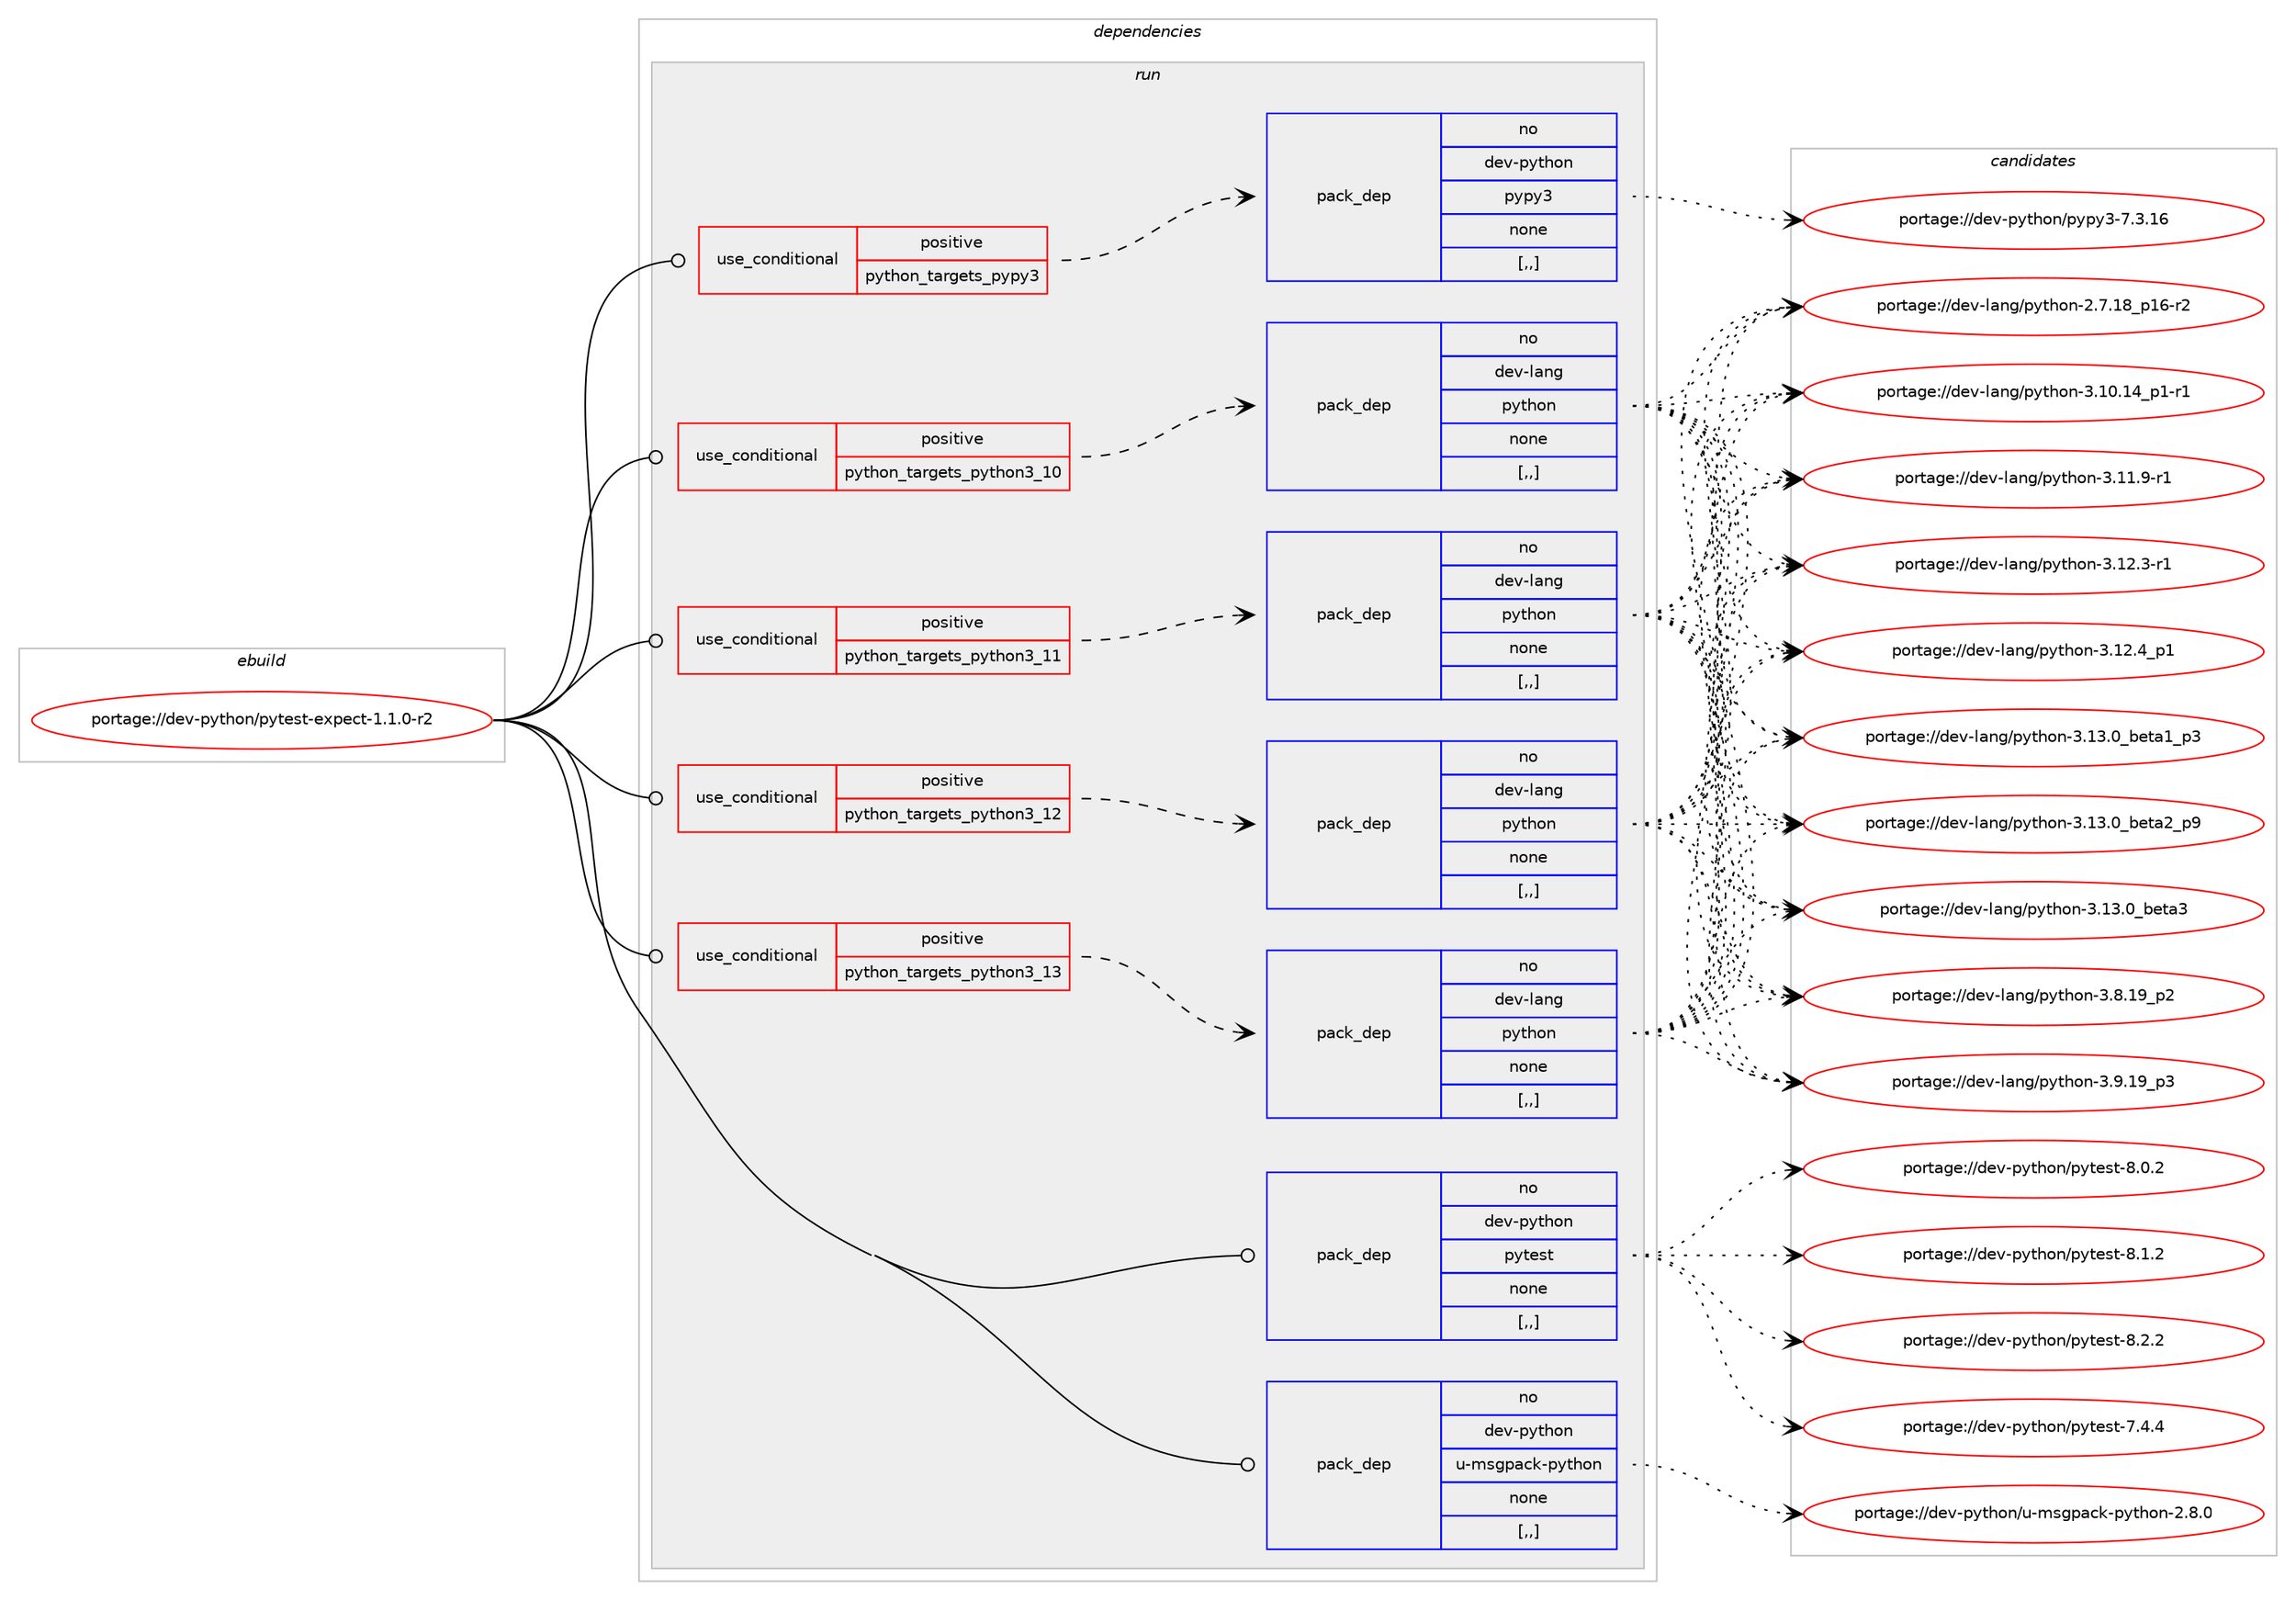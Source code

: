 digraph prolog {

# *************
# Graph options
# *************

newrank=true;
concentrate=true;
compound=true;
graph [rankdir=LR,fontname=Helvetica,fontsize=10,ranksep=1.5];#, ranksep=2.5, nodesep=0.2];
edge  [arrowhead=vee];
node  [fontname=Helvetica,fontsize=10];

# **********
# The ebuild
# **********

subgraph cluster_leftcol {
color=gray;
rank=same;
label=<<i>ebuild</i>>;
id [label="portage://dev-python/pytest-expect-1.1.0-r2", color=red, width=4, href="../dev-python/pytest-expect-1.1.0-r2.svg"];
}

# ****************
# The dependencies
# ****************

subgraph cluster_midcol {
color=gray;
label=<<i>dependencies</i>>;
subgraph cluster_compile {
fillcolor="#eeeeee";
style=filled;
label=<<i>compile</i>>;
}
subgraph cluster_compileandrun {
fillcolor="#eeeeee";
style=filled;
label=<<i>compile and run</i>>;
}
subgraph cluster_run {
fillcolor="#eeeeee";
style=filled;
label=<<i>run</i>>;
subgraph cond36713 {
dependency155129 [label=<<TABLE BORDER="0" CELLBORDER="1" CELLSPACING="0" CELLPADDING="4"><TR><TD ROWSPAN="3" CELLPADDING="10">use_conditional</TD></TR><TR><TD>positive</TD></TR><TR><TD>python_targets_pypy3</TD></TR></TABLE>>, shape=none, color=red];
subgraph pack117181 {
dependency155130 [label=<<TABLE BORDER="0" CELLBORDER="1" CELLSPACING="0" CELLPADDING="4" WIDTH="220"><TR><TD ROWSPAN="6" CELLPADDING="30">pack_dep</TD></TR><TR><TD WIDTH="110">no</TD></TR><TR><TD>dev-python</TD></TR><TR><TD>pypy3</TD></TR><TR><TD>none</TD></TR><TR><TD>[,,]</TD></TR></TABLE>>, shape=none, color=blue];
}
dependency155129:e -> dependency155130:w [weight=20,style="dashed",arrowhead="vee"];
}
id:e -> dependency155129:w [weight=20,style="solid",arrowhead="odot"];
subgraph cond36714 {
dependency155131 [label=<<TABLE BORDER="0" CELLBORDER="1" CELLSPACING="0" CELLPADDING="4"><TR><TD ROWSPAN="3" CELLPADDING="10">use_conditional</TD></TR><TR><TD>positive</TD></TR><TR><TD>python_targets_python3_10</TD></TR></TABLE>>, shape=none, color=red];
subgraph pack117182 {
dependency155132 [label=<<TABLE BORDER="0" CELLBORDER="1" CELLSPACING="0" CELLPADDING="4" WIDTH="220"><TR><TD ROWSPAN="6" CELLPADDING="30">pack_dep</TD></TR><TR><TD WIDTH="110">no</TD></TR><TR><TD>dev-lang</TD></TR><TR><TD>python</TD></TR><TR><TD>none</TD></TR><TR><TD>[,,]</TD></TR></TABLE>>, shape=none, color=blue];
}
dependency155131:e -> dependency155132:w [weight=20,style="dashed",arrowhead="vee"];
}
id:e -> dependency155131:w [weight=20,style="solid",arrowhead="odot"];
subgraph cond36715 {
dependency155133 [label=<<TABLE BORDER="0" CELLBORDER="1" CELLSPACING="0" CELLPADDING="4"><TR><TD ROWSPAN="3" CELLPADDING="10">use_conditional</TD></TR><TR><TD>positive</TD></TR><TR><TD>python_targets_python3_11</TD></TR></TABLE>>, shape=none, color=red];
subgraph pack117183 {
dependency155134 [label=<<TABLE BORDER="0" CELLBORDER="1" CELLSPACING="0" CELLPADDING="4" WIDTH="220"><TR><TD ROWSPAN="6" CELLPADDING="30">pack_dep</TD></TR><TR><TD WIDTH="110">no</TD></TR><TR><TD>dev-lang</TD></TR><TR><TD>python</TD></TR><TR><TD>none</TD></TR><TR><TD>[,,]</TD></TR></TABLE>>, shape=none, color=blue];
}
dependency155133:e -> dependency155134:w [weight=20,style="dashed",arrowhead="vee"];
}
id:e -> dependency155133:w [weight=20,style="solid",arrowhead="odot"];
subgraph cond36716 {
dependency155135 [label=<<TABLE BORDER="0" CELLBORDER="1" CELLSPACING="0" CELLPADDING="4"><TR><TD ROWSPAN="3" CELLPADDING="10">use_conditional</TD></TR><TR><TD>positive</TD></TR><TR><TD>python_targets_python3_12</TD></TR></TABLE>>, shape=none, color=red];
subgraph pack117184 {
dependency155136 [label=<<TABLE BORDER="0" CELLBORDER="1" CELLSPACING="0" CELLPADDING="4" WIDTH="220"><TR><TD ROWSPAN="6" CELLPADDING="30">pack_dep</TD></TR><TR><TD WIDTH="110">no</TD></TR><TR><TD>dev-lang</TD></TR><TR><TD>python</TD></TR><TR><TD>none</TD></TR><TR><TD>[,,]</TD></TR></TABLE>>, shape=none, color=blue];
}
dependency155135:e -> dependency155136:w [weight=20,style="dashed",arrowhead="vee"];
}
id:e -> dependency155135:w [weight=20,style="solid",arrowhead="odot"];
subgraph cond36717 {
dependency155137 [label=<<TABLE BORDER="0" CELLBORDER="1" CELLSPACING="0" CELLPADDING="4"><TR><TD ROWSPAN="3" CELLPADDING="10">use_conditional</TD></TR><TR><TD>positive</TD></TR><TR><TD>python_targets_python3_13</TD></TR></TABLE>>, shape=none, color=red];
subgraph pack117185 {
dependency155138 [label=<<TABLE BORDER="0" CELLBORDER="1" CELLSPACING="0" CELLPADDING="4" WIDTH="220"><TR><TD ROWSPAN="6" CELLPADDING="30">pack_dep</TD></TR><TR><TD WIDTH="110">no</TD></TR><TR><TD>dev-lang</TD></TR><TR><TD>python</TD></TR><TR><TD>none</TD></TR><TR><TD>[,,]</TD></TR></TABLE>>, shape=none, color=blue];
}
dependency155137:e -> dependency155138:w [weight=20,style="dashed",arrowhead="vee"];
}
id:e -> dependency155137:w [weight=20,style="solid",arrowhead="odot"];
subgraph pack117186 {
dependency155139 [label=<<TABLE BORDER="0" CELLBORDER="1" CELLSPACING="0" CELLPADDING="4" WIDTH="220"><TR><TD ROWSPAN="6" CELLPADDING="30">pack_dep</TD></TR><TR><TD WIDTH="110">no</TD></TR><TR><TD>dev-python</TD></TR><TR><TD>pytest</TD></TR><TR><TD>none</TD></TR><TR><TD>[,,]</TD></TR></TABLE>>, shape=none, color=blue];
}
id:e -> dependency155139:w [weight=20,style="solid",arrowhead="odot"];
subgraph pack117187 {
dependency155140 [label=<<TABLE BORDER="0" CELLBORDER="1" CELLSPACING="0" CELLPADDING="4" WIDTH="220"><TR><TD ROWSPAN="6" CELLPADDING="30">pack_dep</TD></TR><TR><TD WIDTH="110">no</TD></TR><TR><TD>dev-python</TD></TR><TR><TD>u-msgpack-python</TD></TR><TR><TD>none</TD></TR><TR><TD>[,,]</TD></TR></TABLE>>, shape=none, color=blue];
}
id:e -> dependency155140:w [weight=20,style="solid",arrowhead="odot"];
}
}

# **************
# The candidates
# **************

subgraph cluster_choices {
rank=same;
color=gray;
label=<<i>candidates</i>>;

subgraph choice117181 {
color=black;
nodesep=1;
choice10010111845112121116104111110471121211121215145554651464954 [label="portage://dev-python/pypy3-7.3.16", color=red, width=4,href="../dev-python/pypy3-7.3.16.svg"];
dependency155130:e -> choice10010111845112121116104111110471121211121215145554651464954:w [style=dotted,weight="100"];
}
subgraph choice117182 {
color=black;
nodesep=1;
choice100101118451089711010347112121116104111110455046554649569511249544511450 [label="portage://dev-lang/python-2.7.18_p16-r2", color=red, width=4,href="../dev-lang/python-2.7.18_p16-r2.svg"];
choice100101118451089711010347112121116104111110455146494846495295112494511449 [label="portage://dev-lang/python-3.10.14_p1-r1", color=red, width=4,href="../dev-lang/python-3.10.14_p1-r1.svg"];
choice100101118451089711010347112121116104111110455146494946574511449 [label="portage://dev-lang/python-3.11.9-r1", color=red, width=4,href="../dev-lang/python-3.11.9-r1.svg"];
choice100101118451089711010347112121116104111110455146495046514511449 [label="portage://dev-lang/python-3.12.3-r1", color=red, width=4,href="../dev-lang/python-3.12.3-r1.svg"];
choice100101118451089711010347112121116104111110455146495046529511249 [label="portage://dev-lang/python-3.12.4_p1", color=red, width=4,href="../dev-lang/python-3.12.4_p1.svg"];
choice10010111845108971101034711212111610411111045514649514648959810111697499511251 [label="portage://dev-lang/python-3.13.0_beta1_p3", color=red, width=4,href="../dev-lang/python-3.13.0_beta1_p3.svg"];
choice10010111845108971101034711212111610411111045514649514648959810111697509511257 [label="portage://dev-lang/python-3.13.0_beta2_p9", color=red, width=4,href="../dev-lang/python-3.13.0_beta2_p9.svg"];
choice1001011184510897110103471121211161041111104551464951464895981011169751 [label="portage://dev-lang/python-3.13.0_beta3", color=red, width=4,href="../dev-lang/python-3.13.0_beta3.svg"];
choice100101118451089711010347112121116104111110455146564649579511250 [label="portage://dev-lang/python-3.8.19_p2", color=red, width=4,href="../dev-lang/python-3.8.19_p2.svg"];
choice100101118451089711010347112121116104111110455146574649579511251 [label="portage://dev-lang/python-3.9.19_p3", color=red, width=4,href="../dev-lang/python-3.9.19_p3.svg"];
dependency155132:e -> choice100101118451089711010347112121116104111110455046554649569511249544511450:w [style=dotted,weight="100"];
dependency155132:e -> choice100101118451089711010347112121116104111110455146494846495295112494511449:w [style=dotted,weight="100"];
dependency155132:e -> choice100101118451089711010347112121116104111110455146494946574511449:w [style=dotted,weight="100"];
dependency155132:e -> choice100101118451089711010347112121116104111110455146495046514511449:w [style=dotted,weight="100"];
dependency155132:e -> choice100101118451089711010347112121116104111110455146495046529511249:w [style=dotted,weight="100"];
dependency155132:e -> choice10010111845108971101034711212111610411111045514649514648959810111697499511251:w [style=dotted,weight="100"];
dependency155132:e -> choice10010111845108971101034711212111610411111045514649514648959810111697509511257:w [style=dotted,weight="100"];
dependency155132:e -> choice1001011184510897110103471121211161041111104551464951464895981011169751:w [style=dotted,weight="100"];
dependency155132:e -> choice100101118451089711010347112121116104111110455146564649579511250:w [style=dotted,weight="100"];
dependency155132:e -> choice100101118451089711010347112121116104111110455146574649579511251:w [style=dotted,weight="100"];
}
subgraph choice117183 {
color=black;
nodesep=1;
choice100101118451089711010347112121116104111110455046554649569511249544511450 [label="portage://dev-lang/python-2.7.18_p16-r2", color=red, width=4,href="../dev-lang/python-2.7.18_p16-r2.svg"];
choice100101118451089711010347112121116104111110455146494846495295112494511449 [label="portage://dev-lang/python-3.10.14_p1-r1", color=red, width=4,href="../dev-lang/python-3.10.14_p1-r1.svg"];
choice100101118451089711010347112121116104111110455146494946574511449 [label="portage://dev-lang/python-3.11.9-r1", color=red, width=4,href="../dev-lang/python-3.11.9-r1.svg"];
choice100101118451089711010347112121116104111110455146495046514511449 [label="portage://dev-lang/python-3.12.3-r1", color=red, width=4,href="../dev-lang/python-3.12.3-r1.svg"];
choice100101118451089711010347112121116104111110455146495046529511249 [label="portage://dev-lang/python-3.12.4_p1", color=red, width=4,href="../dev-lang/python-3.12.4_p1.svg"];
choice10010111845108971101034711212111610411111045514649514648959810111697499511251 [label="portage://dev-lang/python-3.13.0_beta1_p3", color=red, width=4,href="../dev-lang/python-3.13.0_beta1_p3.svg"];
choice10010111845108971101034711212111610411111045514649514648959810111697509511257 [label="portage://dev-lang/python-3.13.0_beta2_p9", color=red, width=4,href="../dev-lang/python-3.13.0_beta2_p9.svg"];
choice1001011184510897110103471121211161041111104551464951464895981011169751 [label="portage://dev-lang/python-3.13.0_beta3", color=red, width=4,href="../dev-lang/python-3.13.0_beta3.svg"];
choice100101118451089711010347112121116104111110455146564649579511250 [label="portage://dev-lang/python-3.8.19_p2", color=red, width=4,href="../dev-lang/python-3.8.19_p2.svg"];
choice100101118451089711010347112121116104111110455146574649579511251 [label="portage://dev-lang/python-3.9.19_p3", color=red, width=4,href="../dev-lang/python-3.9.19_p3.svg"];
dependency155134:e -> choice100101118451089711010347112121116104111110455046554649569511249544511450:w [style=dotted,weight="100"];
dependency155134:e -> choice100101118451089711010347112121116104111110455146494846495295112494511449:w [style=dotted,weight="100"];
dependency155134:e -> choice100101118451089711010347112121116104111110455146494946574511449:w [style=dotted,weight="100"];
dependency155134:e -> choice100101118451089711010347112121116104111110455146495046514511449:w [style=dotted,weight="100"];
dependency155134:e -> choice100101118451089711010347112121116104111110455146495046529511249:w [style=dotted,weight="100"];
dependency155134:e -> choice10010111845108971101034711212111610411111045514649514648959810111697499511251:w [style=dotted,weight="100"];
dependency155134:e -> choice10010111845108971101034711212111610411111045514649514648959810111697509511257:w [style=dotted,weight="100"];
dependency155134:e -> choice1001011184510897110103471121211161041111104551464951464895981011169751:w [style=dotted,weight="100"];
dependency155134:e -> choice100101118451089711010347112121116104111110455146564649579511250:w [style=dotted,weight="100"];
dependency155134:e -> choice100101118451089711010347112121116104111110455146574649579511251:w [style=dotted,weight="100"];
}
subgraph choice117184 {
color=black;
nodesep=1;
choice100101118451089711010347112121116104111110455046554649569511249544511450 [label="portage://dev-lang/python-2.7.18_p16-r2", color=red, width=4,href="../dev-lang/python-2.7.18_p16-r2.svg"];
choice100101118451089711010347112121116104111110455146494846495295112494511449 [label="portage://dev-lang/python-3.10.14_p1-r1", color=red, width=4,href="../dev-lang/python-3.10.14_p1-r1.svg"];
choice100101118451089711010347112121116104111110455146494946574511449 [label="portage://dev-lang/python-3.11.9-r1", color=red, width=4,href="../dev-lang/python-3.11.9-r1.svg"];
choice100101118451089711010347112121116104111110455146495046514511449 [label="portage://dev-lang/python-3.12.3-r1", color=red, width=4,href="../dev-lang/python-3.12.3-r1.svg"];
choice100101118451089711010347112121116104111110455146495046529511249 [label="portage://dev-lang/python-3.12.4_p1", color=red, width=4,href="../dev-lang/python-3.12.4_p1.svg"];
choice10010111845108971101034711212111610411111045514649514648959810111697499511251 [label="portage://dev-lang/python-3.13.0_beta1_p3", color=red, width=4,href="../dev-lang/python-3.13.0_beta1_p3.svg"];
choice10010111845108971101034711212111610411111045514649514648959810111697509511257 [label="portage://dev-lang/python-3.13.0_beta2_p9", color=red, width=4,href="../dev-lang/python-3.13.0_beta2_p9.svg"];
choice1001011184510897110103471121211161041111104551464951464895981011169751 [label="portage://dev-lang/python-3.13.0_beta3", color=red, width=4,href="../dev-lang/python-3.13.0_beta3.svg"];
choice100101118451089711010347112121116104111110455146564649579511250 [label="portage://dev-lang/python-3.8.19_p2", color=red, width=4,href="../dev-lang/python-3.8.19_p2.svg"];
choice100101118451089711010347112121116104111110455146574649579511251 [label="portage://dev-lang/python-3.9.19_p3", color=red, width=4,href="../dev-lang/python-3.9.19_p3.svg"];
dependency155136:e -> choice100101118451089711010347112121116104111110455046554649569511249544511450:w [style=dotted,weight="100"];
dependency155136:e -> choice100101118451089711010347112121116104111110455146494846495295112494511449:w [style=dotted,weight="100"];
dependency155136:e -> choice100101118451089711010347112121116104111110455146494946574511449:w [style=dotted,weight="100"];
dependency155136:e -> choice100101118451089711010347112121116104111110455146495046514511449:w [style=dotted,weight="100"];
dependency155136:e -> choice100101118451089711010347112121116104111110455146495046529511249:w [style=dotted,weight="100"];
dependency155136:e -> choice10010111845108971101034711212111610411111045514649514648959810111697499511251:w [style=dotted,weight="100"];
dependency155136:e -> choice10010111845108971101034711212111610411111045514649514648959810111697509511257:w [style=dotted,weight="100"];
dependency155136:e -> choice1001011184510897110103471121211161041111104551464951464895981011169751:w [style=dotted,weight="100"];
dependency155136:e -> choice100101118451089711010347112121116104111110455146564649579511250:w [style=dotted,weight="100"];
dependency155136:e -> choice100101118451089711010347112121116104111110455146574649579511251:w [style=dotted,weight="100"];
}
subgraph choice117185 {
color=black;
nodesep=1;
choice100101118451089711010347112121116104111110455046554649569511249544511450 [label="portage://dev-lang/python-2.7.18_p16-r2", color=red, width=4,href="../dev-lang/python-2.7.18_p16-r2.svg"];
choice100101118451089711010347112121116104111110455146494846495295112494511449 [label="portage://dev-lang/python-3.10.14_p1-r1", color=red, width=4,href="../dev-lang/python-3.10.14_p1-r1.svg"];
choice100101118451089711010347112121116104111110455146494946574511449 [label="portage://dev-lang/python-3.11.9-r1", color=red, width=4,href="../dev-lang/python-3.11.9-r1.svg"];
choice100101118451089711010347112121116104111110455146495046514511449 [label="portage://dev-lang/python-3.12.3-r1", color=red, width=4,href="../dev-lang/python-3.12.3-r1.svg"];
choice100101118451089711010347112121116104111110455146495046529511249 [label="portage://dev-lang/python-3.12.4_p1", color=red, width=4,href="../dev-lang/python-3.12.4_p1.svg"];
choice10010111845108971101034711212111610411111045514649514648959810111697499511251 [label="portage://dev-lang/python-3.13.0_beta1_p3", color=red, width=4,href="../dev-lang/python-3.13.0_beta1_p3.svg"];
choice10010111845108971101034711212111610411111045514649514648959810111697509511257 [label="portage://dev-lang/python-3.13.0_beta2_p9", color=red, width=4,href="../dev-lang/python-3.13.0_beta2_p9.svg"];
choice1001011184510897110103471121211161041111104551464951464895981011169751 [label="portage://dev-lang/python-3.13.0_beta3", color=red, width=4,href="../dev-lang/python-3.13.0_beta3.svg"];
choice100101118451089711010347112121116104111110455146564649579511250 [label="portage://dev-lang/python-3.8.19_p2", color=red, width=4,href="../dev-lang/python-3.8.19_p2.svg"];
choice100101118451089711010347112121116104111110455146574649579511251 [label="portage://dev-lang/python-3.9.19_p3", color=red, width=4,href="../dev-lang/python-3.9.19_p3.svg"];
dependency155138:e -> choice100101118451089711010347112121116104111110455046554649569511249544511450:w [style=dotted,weight="100"];
dependency155138:e -> choice100101118451089711010347112121116104111110455146494846495295112494511449:w [style=dotted,weight="100"];
dependency155138:e -> choice100101118451089711010347112121116104111110455146494946574511449:w [style=dotted,weight="100"];
dependency155138:e -> choice100101118451089711010347112121116104111110455146495046514511449:w [style=dotted,weight="100"];
dependency155138:e -> choice100101118451089711010347112121116104111110455146495046529511249:w [style=dotted,weight="100"];
dependency155138:e -> choice10010111845108971101034711212111610411111045514649514648959810111697499511251:w [style=dotted,weight="100"];
dependency155138:e -> choice10010111845108971101034711212111610411111045514649514648959810111697509511257:w [style=dotted,weight="100"];
dependency155138:e -> choice1001011184510897110103471121211161041111104551464951464895981011169751:w [style=dotted,weight="100"];
dependency155138:e -> choice100101118451089711010347112121116104111110455146564649579511250:w [style=dotted,weight="100"];
dependency155138:e -> choice100101118451089711010347112121116104111110455146574649579511251:w [style=dotted,weight="100"];
}
subgraph choice117186 {
color=black;
nodesep=1;
choice1001011184511212111610411111047112121116101115116455546524652 [label="portage://dev-python/pytest-7.4.4", color=red, width=4,href="../dev-python/pytest-7.4.4.svg"];
choice1001011184511212111610411111047112121116101115116455646484650 [label="portage://dev-python/pytest-8.0.2", color=red, width=4,href="../dev-python/pytest-8.0.2.svg"];
choice1001011184511212111610411111047112121116101115116455646494650 [label="portage://dev-python/pytest-8.1.2", color=red, width=4,href="../dev-python/pytest-8.1.2.svg"];
choice1001011184511212111610411111047112121116101115116455646504650 [label="portage://dev-python/pytest-8.2.2", color=red, width=4,href="../dev-python/pytest-8.2.2.svg"];
dependency155139:e -> choice1001011184511212111610411111047112121116101115116455546524652:w [style=dotted,weight="100"];
dependency155139:e -> choice1001011184511212111610411111047112121116101115116455646484650:w [style=dotted,weight="100"];
dependency155139:e -> choice1001011184511212111610411111047112121116101115116455646494650:w [style=dotted,weight="100"];
dependency155139:e -> choice1001011184511212111610411111047112121116101115116455646504650:w [style=dotted,weight="100"];
}
subgraph choice117187 {
color=black;
nodesep=1;
choice100101118451121211161041111104711745109115103112979910745112121116104111110455046564648 [label="portage://dev-python/u-msgpack-python-2.8.0", color=red, width=4,href="../dev-python/u-msgpack-python-2.8.0.svg"];
dependency155140:e -> choice100101118451121211161041111104711745109115103112979910745112121116104111110455046564648:w [style=dotted,weight="100"];
}
}

}

